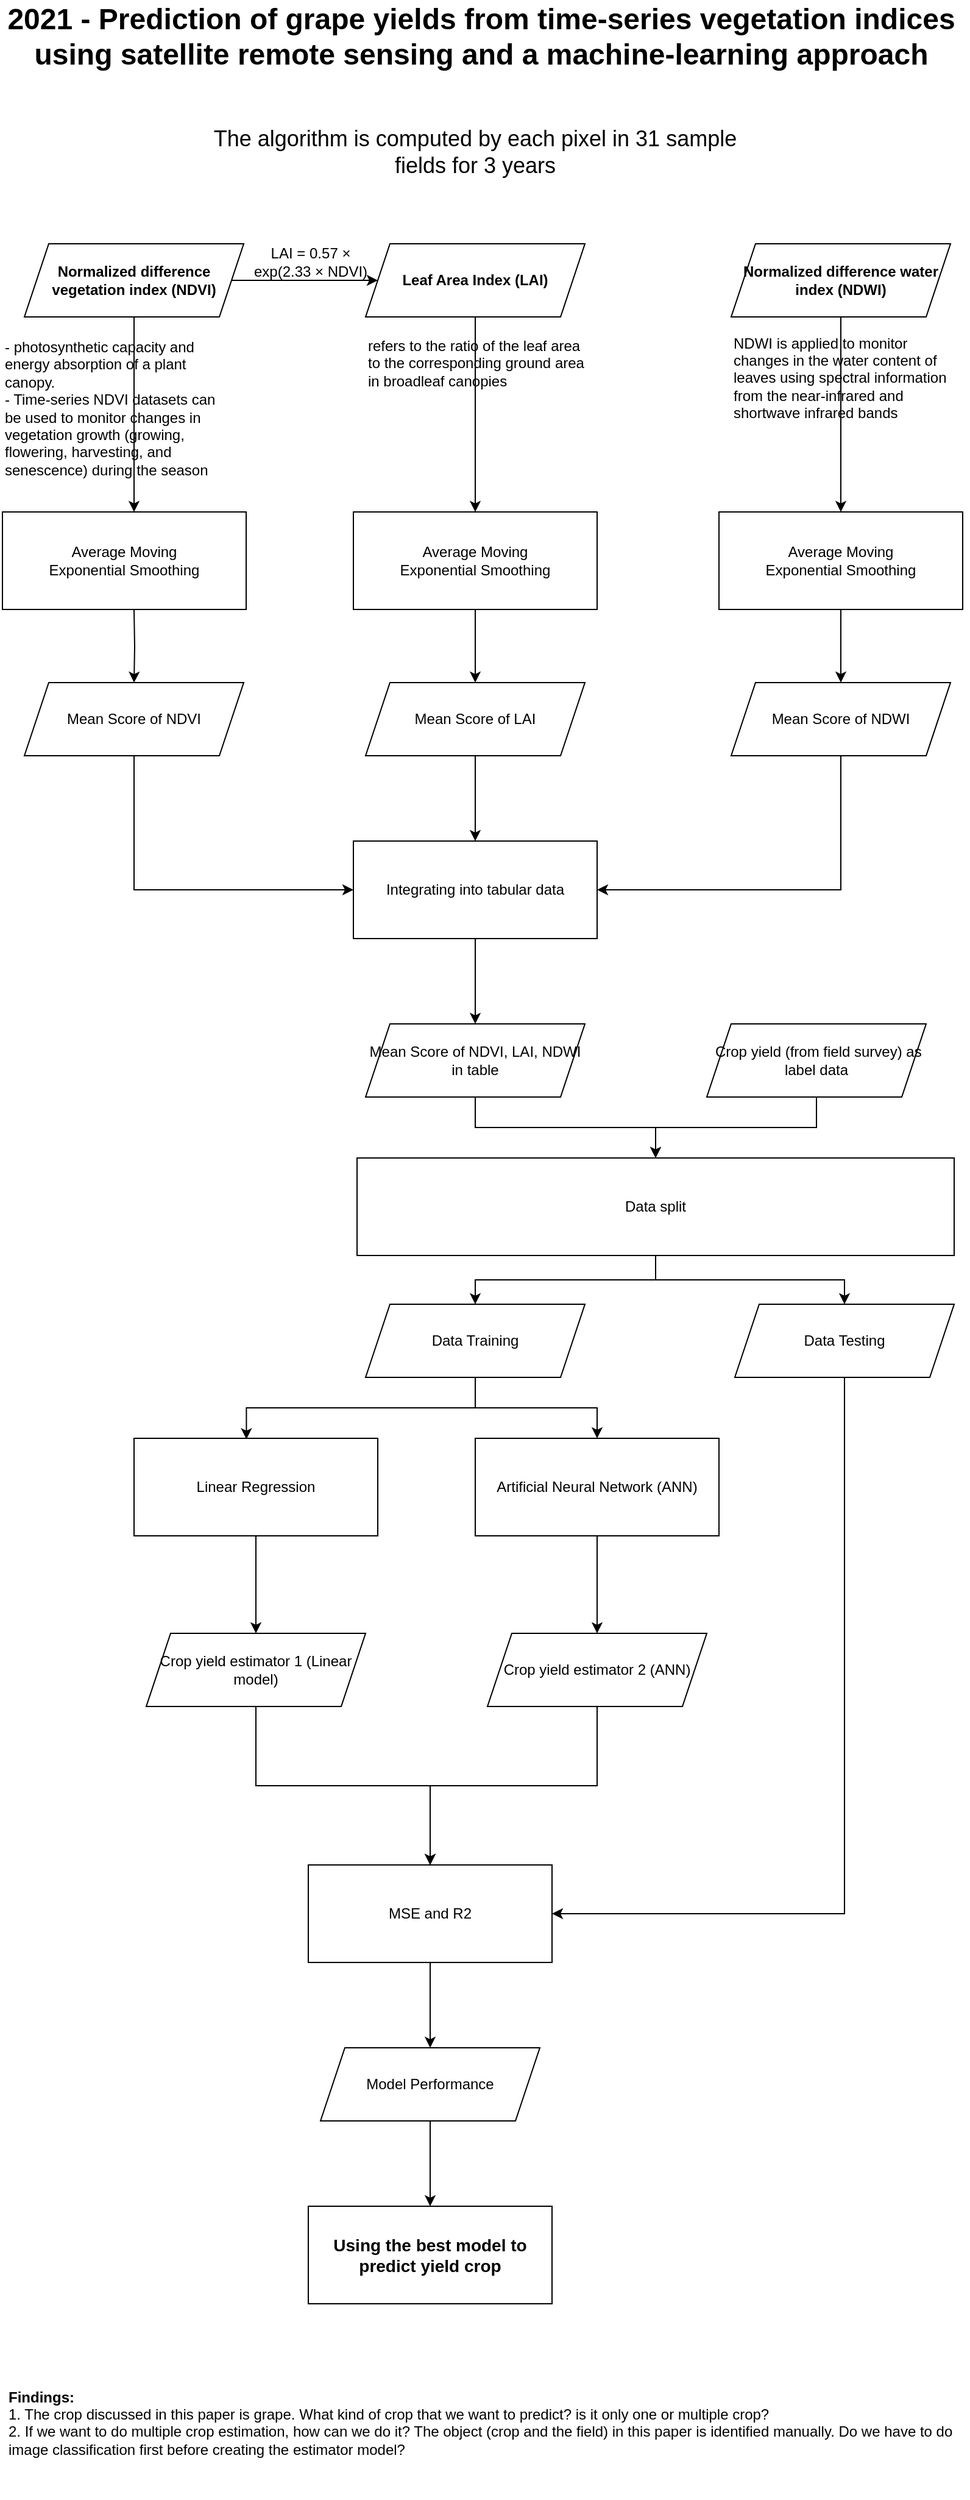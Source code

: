 <mxfile version="24.0.0" type="github">
  <diagram name="Halaman-1" id="EHIgtqP8dFPI097pj8Ck">
    <mxGraphModel dx="1518" dy="614" grid="1" gridSize="10" guides="1" tooltips="1" connect="1" arrows="1" fold="1" page="1" pageScale="1" pageWidth="827" pageHeight="1169" math="0" shadow="0">
      <root>
        <mxCell id="0" />
        <mxCell id="1" parent="0" />
        <mxCell id="98FvvaIvpQ1tqhCaDw4m-32" style="edgeStyle=orthogonalEdgeStyle;rounded=0;orthogonalLoop=1;jettySize=auto;html=1;exitX=1;exitY=0.5;exitDx=0;exitDy=0;" edge="1" parent="1" source="98FvvaIvpQ1tqhCaDw4m-2" target="98FvvaIvpQ1tqhCaDw4m-9">
          <mxGeometry relative="1" as="geometry" />
        </mxCell>
        <mxCell id="98FvvaIvpQ1tqhCaDw4m-36" style="edgeStyle=orthogonalEdgeStyle;rounded=0;orthogonalLoop=1;jettySize=auto;html=1;exitX=0.5;exitY=1;exitDx=0;exitDy=0;entryX=0.5;entryY=0;entryDx=0;entryDy=0;" edge="1" parent="1" source="98FvvaIvpQ1tqhCaDw4m-2">
          <mxGeometry relative="1" as="geometry">
            <mxPoint x="123" y="450" as="targetPoint" />
          </mxGeometry>
        </mxCell>
        <mxCell id="98FvvaIvpQ1tqhCaDw4m-2" value="&lt;b&gt;Normalized difference vegetation index (NDVI)&lt;/b&gt;" style="shape=parallelogram;perimeter=parallelogramPerimeter;whiteSpace=wrap;html=1;fixedSize=1;" vertex="1" parent="1">
          <mxGeometry x="33" y="230" width="180" height="60" as="geometry" />
        </mxCell>
        <mxCell id="98FvvaIvpQ1tqhCaDw4m-42" style="edgeStyle=orthogonalEdgeStyle;rounded=0;orthogonalLoop=1;jettySize=auto;html=1;exitX=0.5;exitY=1;exitDx=0;exitDy=0;entryX=0.5;entryY=0;entryDx=0;entryDy=0;" edge="1" parent="1" source="98FvvaIvpQ1tqhCaDw4m-9" target="98FvvaIvpQ1tqhCaDw4m-39">
          <mxGeometry relative="1" as="geometry" />
        </mxCell>
        <mxCell id="98FvvaIvpQ1tqhCaDw4m-9" value="&lt;b&gt;Leaf Area Index (LAI)&lt;/b&gt;" style="shape=parallelogram;perimeter=parallelogramPerimeter;whiteSpace=wrap;html=1;fixedSize=1;" vertex="1" parent="1">
          <mxGeometry x="313" y="230" width="180" height="60" as="geometry" />
        </mxCell>
        <mxCell id="98FvvaIvpQ1tqhCaDw4m-43" style="edgeStyle=orthogonalEdgeStyle;rounded=0;orthogonalLoop=1;jettySize=auto;html=1;exitX=0.5;exitY=1;exitDx=0;exitDy=0;entryX=0.5;entryY=0;entryDx=0;entryDy=0;" edge="1" parent="1" source="98FvvaIvpQ1tqhCaDw4m-13" target="98FvvaIvpQ1tqhCaDw4m-41">
          <mxGeometry relative="1" as="geometry" />
        </mxCell>
        <mxCell id="98FvvaIvpQ1tqhCaDw4m-13" value="&lt;b&gt;Normalized difference water index (NDWI)&lt;/b&gt;" style="shape=parallelogram;perimeter=parallelogramPerimeter;whiteSpace=wrap;html=1;fixedSize=1;" vertex="1" parent="1">
          <mxGeometry x="613" y="230" width="180" height="60" as="geometry" />
        </mxCell>
        <mxCell id="98FvvaIvpQ1tqhCaDw4m-30" value="&lt;span class=&quot;fontstyle0&quot;&gt;LAI &lt;/span&gt;&lt;span class=&quot;fontstyle2&quot;&gt;= &lt;/span&gt;&lt;span class=&quot;fontstyle0&quot;&gt;0&lt;/span&gt;&lt;span class=&quot;fontstyle3&quot;&gt;.&lt;/span&gt;&lt;span class=&quot;fontstyle0&quot;&gt;57 &lt;/span&gt;&lt;span class=&quot;fontstyle2&quot;&gt;× &lt;/span&gt;&lt;span class=&quot;fontstyle0&quot;&gt;exp&lt;/span&gt;&lt;span class=&quot;fontstyle2&quot;&gt;(&lt;/span&gt;&lt;span class=&quot;fontstyle0&quot;&gt;2&lt;/span&gt;&lt;span class=&quot;fontstyle3&quot;&gt;.&lt;/span&gt;&lt;span class=&quot;fontstyle0&quot;&gt;33 &lt;/span&gt;&lt;span class=&quot;fontstyle2&quot;&gt;× &lt;/span&gt;&lt;span class=&quot;fontstyle0&quot;&gt;NDVI&lt;/span&gt;&lt;span class=&quot;fontstyle2&quot;&gt;)&lt;/span&gt;" style="text;html=1;align=center;verticalAlign=middle;whiteSpace=wrap;rounded=0;" vertex="1" parent="1">
          <mxGeometry x="213" y="230" width="110" height="30" as="geometry" />
        </mxCell>
        <mxCell id="98FvvaIvpQ1tqhCaDw4m-26" value="&lt;span class=&quot;fontstyle0&quot;&gt;- photosynthetic capacity and energy absorption of a plant canopy.&lt;/span&gt;&lt;div&gt;&lt;div&gt;&lt;span class=&quot;fontstyle0&quot;&gt;&lt;span class=&quot;fontstyle0&quot;&gt;- Time-series NDVI datasets can be used to monitor changes in vegetation growth (growing, flowering, harvesting, and senescence) during the season&lt;/span&gt;&lt;br style=&quot;font-variant-numeric: normal; font-variant-east-asian: normal; font-variant-alternates: normal; font-variant-position: normal; line-height: normal; text-align: -webkit-auto; text-size-adjust: auto;&quot;&gt;&lt;/span&gt;&lt;/div&gt;&lt;/div&gt;" style="text;html=1;align=left;verticalAlign=middle;whiteSpace=wrap;rounded=0;" vertex="1" parent="1">
          <mxGeometry x="15" y="300" width="180" height="130" as="geometry" />
        </mxCell>
        <mxCell id="98FvvaIvpQ1tqhCaDw4m-45" style="edgeStyle=orthogonalEdgeStyle;rounded=0;orthogonalLoop=1;jettySize=auto;html=1;exitX=0.5;exitY=1;exitDx=0;exitDy=0;entryX=0.5;entryY=0;entryDx=0;entryDy=0;" edge="1" parent="1" target="98FvvaIvpQ1tqhCaDw4m-44">
          <mxGeometry relative="1" as="geometry">
            <mxPoint x="123" y="530" as="sourcePoint" />
          </mxGeometry>
        </mxCell>
        <mxCell id="98FvvaIvpQ1tqhCaDw4m-35" value="Average Moving&lt;div&gt;Exponential Smoothing&lt;/div&gt;" style="rounded=0;whiteSpace=wrap;html=1;" vertex="1" parent="1">
          <mxGeometry x="15" y="450" width="200" height="80" as="geometry" />
        </mxCell>
        <mxCell id="98FvvaIvpQ1tqhCaDw4m-33" value="&lt;div&gt;&lt;div&gt;&lt;span class=&quot;fontstyle0&quot;&gt;&lt;span class=&quot;fontstyle0&quot;&gt;NDWI is applied to monitor changes in the water content of leaves using spectral information from the near-infrared and shortwave infrared bands&lt;/span&gt;&lt;br style=&quot;font-variant-numeric: normal; font-variant-east-asian: normal; font-variant-alternates: normal; font-variant-position: normal; line-height: normal; text-align: -webkit-auto; text-size-adjust: auto;&quot;&gt;&lt;/span&gt;&lt;/div&gt;&lt;/div&gt;" style="text;html=1;align=left;verticalAlign=middle;whiteSpace=wrap;rounded=0;" vertex="1" parent="1">
          <mxGeometry x="613" y="300" width="180" height="80" as="geometry" />
        </mxCell>
        <mxCell id="98FvvaIvpQ1tqhCaDw4m-28" value="&lt;div&gt;&lt;div&gt;&lt;span class=&quot;fontstyle0&quot;&gt;&lt;span class=&quot;fontstyle0&quot;&gt;refers to the ratio of the leaf area to the corresponding ground area in broadleaf canopies&amp;nbsp;&lt;/span&gt; &lt;br/&gt;&lt;br style=&quot;font-variant-numeric: normal; font-variant-east-asian: normal; font-variant-alternates: normal; font-variant-position: normal; line-height: normal; text-align: -webkit-auto; text-size-adjust: auto;&quot;&gt;&lt;/span&gt;&lt;/div&gt;&lt;/div&gt;" style="text;html=1;align=left;verticalAlign=middle;whiteSpace=wrap;rounded=0;" vertex="1" parent="1">
          <mxGeometry x="313" y="300" width="180" height="70" as="geometry" />
        </mxCell>
        <mxCell id="98FvvaIvpQ1tqhCaDw4m-48" style="edgeStyle=orthogonalEdgeStyle;rounded=0;orthogonalLoop=1;jettySize=auto;html=1;exitX=0.5;exitY=1;exitDx=0;exitDy=0;entryX=0.5;entryY=0;entryDx=0;entryDy=0;" edge="1" parent="1" source="98FvvaIvpQ1tqhCaDw4m-39" target="98FvvaIvpQ1tqhCaDw4m-46">
          <mxGeometry relative="1" as="geometry" />
        </mxCell>
        <mxCell id="98FvvaIvpQ1tqhCaDw4m-39" value="Average Moving&lt;div&gt;Exponential Smoothing&lt;/div&gt;" style="rounded=0;whiteSpace=wrap;html=1;" vertex="1" parent="1">
          <mxGeometry x="303" y="450" width="200" height="80" as="geometry" />
        </mxCell>
        <mxCell id="98FvvaIvpQ1tqhCaDw4m-49" style="edgeStyle=orthogonalEdgeStyle;rounded=0;orthogonalLoop=1;jettySize=auto;html=1;exitX=0.5;exitY=1;exitDx=0;exitDy=0;entryX=0.5;entryY=0;entryDx=0;entryDy=0;" edge="1" parent="1" source="98FvvaIvpQ1tqhCaDw4m-41" target="98FvvaIvpQ1tqhCaDw4m-47">
          <mxGeometry relative="1" as="geometry" />
        </mxCell>
        <mxCell id="98FvvaIvpQ1tqhCaDw4m-41" value="Average Moving&lt;div&gt;Exponential Smoothing&lt;/div&gt;" style="rounded=0;whiteSpace=wrap;html=1;" vertex="1" parent="1">
          <mxGeometry x="603" y="450" width="200" height="80" as="geometry" />
        </mxCell>
        <mxCell id="98FvvaIvpQ1tqhCaDw4m-52" style="edgeStyle=orthogonalEdgeStyle;rounded=0;orthogonalLoop=1;jettySize=auto;html=1;exitX=0.5;exitY=1;exitDx=0;exitDy=0;entryX=0;entryY=0.5;entryDx=0;entryDy=0;" edge="1" parent="1" source="98FvvaIvpQ1tqhCaDw4m-44" target="98FvvaIvpQ1tqhCaDw4m-50">
          <mxGeometry relative="1" as="geometry" />
        </mxCell>
        <mxCell id="98FvvaIvpQ1tqhCaDw4m-44" value="Mean Score of NDVI" style="shape=parallelogram;perimeter=parallelogramPerimeter;whiteSpace=wrap;html=1;fixedSize=1;" vertex="1" parent="1">
          <mxGeometry x="33" y="590" width="180" height="60" as="geometry" />
        </mxCell>
        <mxCell id="98FvvaIvpQ1tqhCaDw4m-53" style="edgeStyle=orthogonalEdgeStyle;rounded=0;orthogonalLoop=1;jettySize=auto;html=1;exitX=0.5;exitY=1;exitDx=0;exitDy=0;entryX=0.5;entryY=0;entryDx=0;entryDy=0;" edge="1" parent="1" source="98FvvaIvpQ1tqhCaDw4m-46" target="98FvvaIvpQ1tqhCaDw4m-50">
          <mxGeometry relative="1" as="geometry" />
        </mxCell>
        <mxCell id="98FvvaIvpQ1tqhCaDw4m-46" value="Mean Score of LAI" style="shape=parallelogram;perimeter=parallelogramPerimeter;whiteSpace=wrap;html=1;fixedSize=1;" vertex="1" parent="1">
          <mxGeometry x="313" y="590" width="180" height="60" as="geometry" />
        </mxCell>
        <mxCell id="98FvvaIvpQ1tqhCaDw4m-54" style="edgeStyle=orthogonalEdgeStyle;rounded=0;orthogonalLoop=1;jettySize=auto;html=1;exitX=0.5;exitY=1;exitDx=0;exitDy=0;entryX=1;entryY=0.5;entryDx=0;entryDy=0;" edge="1" parent="1" source="98FvvaIvpQ1tqhCaDw4m-47" target="98FvvaIvpQ1tqhCaDw4m-50">
          <mxGeometry relative="1" as="geometry" />
        </mxCell>
        <mxCell id="98FvvaIvpQ1tqhCaDw4m-47" value="Mean Score of NDWI" style="shape=parallelogram;perimeter=parallelogramPerimeter;whiteSpace=wrap;html=1;fixedSize=1;" vertex="1" parent="1">
          <mxGeometry x="613" y="590" width="180" height="60" as="geometry" />
        </mxCell>
        <mxCell id="98FvvaIvpQ1tqhCaDw4m-55" style="edgeStyle=orthogonalEdgeStyle;rounded=0;orthogonalLoop=1;jettySize=auto;html=1;exitX=0.5;exitY=1;exitDx=0;exitDy=0;" edge="1" parent="1" source="98FvvaIvpQ1tqhCaDw4m-50">
          <mxGeometry relative="1" as="geometry">
            <mxPoint x="403" y="870" as="targetPoint" />
          </mxGeometry>
        </mxCell>
        <mxCell id="98FvvaIvpQ1tqhCaDw4m-50" value="Integrating into tabular data" style="rounded=0;whiteSpace=wrap;html=1;" vertex="1" parent="1">
          <mxGeometry x="303" y="720" width="200" height="80" as="geometry" />
        </mxCell>
        <mxCell id="98FvvaIvpQ1tqhCaDw4m-76" style="edgeStyle=orthogonalEdgeStyle;rounded=0;orthogonalLoop=1;jettySize=auto;html=1;exitX=0.5;exitY=1;exitDx=0;exitDy=0;entryX=0.5;entryY=0;entryDx=0;entryDy=0;" edge="1" parent="1" source="98FvvaIvpQ1tqhCaDw4m-51" target="98FvvaIvpQ1tqhCaDw4m-67">
          <mxGeometry relative="1" as="geometry" />
        </mxCell>
        <mxCell id="98FvvaIvpQ1tqhCaDw4m-51" value="&amp;nbsp;Crop yield (from field survey) as label data" style="shape=parallelogram;perimeter=parallelogramPerimeter;whiteSpace=wrap;html=1;fixedSize=1;" vertex="1" parent="1">
          <mxGeometry x="593" y="870" width="180" height="60" as="geometry" />
        </mxCell>
        <mxCell id="98FvvaIvpQ1tqhCaDw4m-70" style="edgeStyle=orthogonalEdgeStyle;rounded=0;orthogonalLoop=1;jettySize=auto;html=1;exitX=0.5;exitY=1;exitDx=0;exitDy=0;entryX=0.5;entryY=0;entryDx=0;entryDy=0;" edge="1" parent="1" source="98FvvaIvpQ1tqhCaDw4m-56" target="98FvvaIvpQ1tqhCaDw4m-67">
          <mxGeometry relative="1" as="geometry" />
        </mxCell>
        <mxCell id="98FvvaIvpQ1tqhCaDw4m-56" value="Mean Score of NDVI, LAI, NDWI in table" style="shape=parallelogram;perimeter=parallelogramPerimeter;whiteSpace=wrap;html=1;fixedSize=1;" vertex="1" parent="1">
          <mxGeometry x="313" y="870" width="180" height="60" as="geometry" />
        </mxCell>
        <mxCell id="98FvvaIvpQ1tqhCaDw4m-66" style="edgeStyle=orthogonalEdgeStyle;rounded=0;orthogonalLoop=1;jettySize=auto;html=1;exitX=0.5;exitY=1;exitDx=0;exitDy=0;entryX=0.5;entryY=0;entryDx=0;entryDy=0;" edge="1" parent="1" source="98FvvaIvpQ1tqhCaDw4m-57" target="98FvvaIvpQ1tqhCaDw4m-63">
          <mxGeometry relative="1" as="geometry" />
        </mxCell>
        <mxCell id="98FvvaIvpQ1tqhCaDw4m-57" value="Linear Regression" style="rounded=0;whiteSpace=wrap;html=1;" vertex="1" parent="1">
          <mxGeometry x="123" y="1210" width="200" height="80" as="geometry" />
        </mxCell>
        <mxCell id="98FvvaIvpQ1tqhCaDw4m-65" style="edgeStyle=orthogonalEdgeStyle;rounded=0;orthogonalLoop=1;jettySize=auto;html=1;exitX=0.5;exitY=1;exitDx=0;exitDy=0;entryX=0.5;entryY=0;entryDx=0;entryDy=0;" edge="1" parent="1" source="98FvvaIvpQ1tqhCaDw4m-58" target="98FvvaIvpQ1tqhCaDw4m-64">
          <mxGeometry relative="1" as="geometry" />
        </mxCell>
        <mxCell id="98FvvaIvpQ1tqhCaDw4m-58" value="Artificial Neural Network (ANN)" style="rounded=0;whiteSpace=wrap;html=1;" vertex="1" parent="1">
          <mxGeometry x="403" y="1210" width="200" height="80" as="geometry" />
        </mxCell>
        <mxCell id="98FvvaIvpQ1tqhCaDw4m-82" style="edgeStyle=orthogonalEdgeStyle;rounded=0;orthogonalLoop=1;jettySize=auto;html=1;exitX=0.5;exitY=1;exitDx=0;exitDy=0;entryX=0.5;entryY=0;entryDx=0;entryDy=0;" edge="1" parent="1" source="98FvvaIvpQ1tqhCaDw4m-63" target="98FvvaIvpQ1tqhCaDw4m-81">
          <mxGeometry relative="1" as="geometry" />
        </mxCell>
        <mxCell id="98FvvaIvpQ1tqhCaDw4m-63" value="Crop yield estimator 1 (Linear model)" style="shape=parallelogram;perimeter=parallelogramPerimeter;whiteSpace=wrap;html=1;fixedSize=1;" vertex="1" parent="1">
          <mxGeometry x="133" y="1370" width="180" height="60" as="geometry" />
        </mxCell>
        <mxCell id="98FvvaIvpQ1tqhCaDw4m-83" style="edgeStyle=orthogonalEdgeStyle;rounded=0;orthogonalLoop=1;jettySize=auto;html=1;exitX=0.5;exitY=1;exitDx=0;exitDy=0;entryX=0.5;entryY=0;entryDx=0;entryDy=0;" edge="1" parent="1" source="98FvvaIvpQ1tqhCaDw4m-64" target="98FvvaIvpQ1tqhCaDw4m-81">
          <mxGeometry relative="1" as="geometry">
            <mxPoint x="366" y="1500" as="targetPoint" />
          </mxGeometry>
        </mxCell>
        <mxCell id="98FvvaIvpQ1tqhCaDw4m-64" value="Crop yield estimator 2 (ANN)" style="shape=parallelogram;perimeter=parallelogramPerimeter;whiteSpace=wrap;html=1;fixedSize=1;" vertex="1" parent="1">
          <mxGeometry x="413" y="1370" width="180" height="60" as="geometry" />
        </mxCell>
        <mxCell id="98FvvaIvpQ1tqhCaDw4m-84" style="edgeStyle=orthogonalEdgeStyle;rounded=0;orthogonalLoop=1;jettySize=auto;html=1;exitX=0.5;exitY=1;exitDx=0;exitDy=0;entryX=0.5;entryY=0;entryDx=0;entryDy=0;" edge="1" parent="1" source="98FvvaIvpQ1tqhCaDw4m-67" target="98FvvaIvpQ1tqhCaDw4m-77">
          <mxGeometry relative="1" as="geometry" />
        </mxCell>
        <mxCell id="98FvvaIvpQ1tqhCaDw4m-85" style="edgeStyle=orthogonalEdgeStyle;rounded=0;orthogonalLoop=1;jettySize=auto;html=1;exitX=0.5;exitY=1;exitDx=0;exitDy=0;entryX=0.5;entryY=0;entryDx=0;entryDy=0;" edge="1" parent="1" source="98FvvaIvpQ1tqhCaDw4m-67" target="98FvvaIvpQ1tqhCaDw4m-78">
          <mxGeometry relative="1" as="geometry" />
        </mxCell>
        <mxCell id="98FvvaIvpQ1tqhCaDw4m-67" value="Data split" style="rounded=0;whiteSpace=wrap;html=1;" vertex="1" parent="1">
          <mxGeometry x="306" y="980" width="490" height="80" as="geometry" />
        </mxCell>
        <mxCell id="98FvvaIvpQ1tqhCaDw4m-80" style="edgeStyle=orthogonalEdgeStyle;rounded=0;orthogonalLoop=1;jettySize=auto;html=1;exitX=0.5;exitY=1;exitDx=0;exitDy=0;entryX=0.5;entryY=0;entryDx=0;entryDy=0;" edge="1" parent="1" source="98FvvaIvpQ1tqhCaDw4m-77" target="98FvvaIvpQ1tqhCaDw4m-58">
          <mxGeometry relative="1" as="geometry" />
        </mxCell>
        <mxCell id="98FvvaIvpQ1tqhCaDw4m-77" value="Data Training" style="shape=parallelogram;perimeter=parallelogramPerimeter;whiteSpace=wrap;html=1;fixedSize=1;" vertex="1" parent="1">
          <mxGeometry x="313" y="1100" width="180" height="60" as="geometry" />
        </mxCell>
        <mxCell id="98FvvaIvpQ1tqhCaDw4m-86" style="edgeStyle=orthogonalEdgeStyle;rounded=0;orthogonalLoop=1;jettySize=auto;html=1;exitX=0.5;exitY=1;exitDx=0;exitDy=0;entryX=1;entryY=0.5;entryDx=0;entryDy=0;" edge="1" parent="1" source="98FvvaIvpQ1tqhCaDw4m-78" target="98FvvaIvpQ1tqhCaDw4m-81">
          <mxGeometry relative="1" as="geometry" />
        </mxCell>
        <mxCell id="98FvvaIvpQ1tqhCaDw4m-78" value="Data Testing" style="shape=parallelogram;perimeter=parallelogramPerimeter;whiteSpace=wrap;html=1;fixedSize=1;" vertex="1" parent="1">
          <mxGeometry x="616" y="1100" width="180" height="60" as="geometry" />
        </mxCell>
        <mxCell id="98FvvaIvpQ1tqhCaDw4m-79" style="edgeStyle=orthogonalEdgeStyle;rounded=0;orthogonalLoop=1;jettySize=auto;html=1;exitX=0.5;exitY=1;exitDx=0;exitDy=0;entryX=0.461;entryY=0.009;entryDx=0;entryDy=0;entryPerimeter=0;" edge="1" parent="1" source="98FvvaIvpQ1tqhCaDw4m-77" target="98FvvaIvpQ1tqhCaDw4m-57">
          <mxGeometry relative="1" as="geometry" />
        </mxCell>
        <mxCell id="98FvvaIvpQ1tqhCaDw4m-88" style="edgeStyle=orthogonalEdgeStyle;rounded=0;orthogonalLoop=1;jettySize=auto;html=1;exitX=0.5;exitY=1;exitDx=0;exitDy=0;entryX=0.5;entryY=0;entryDx=0;entryDy=0;" edge="1" parent="1" source="98FvvaIvpQ1tqhCaDw4m-81" target="98FvvaIvpQ1tqhCaDw4m-87">
          <mxGeometry relative="1" as="geometry" />
        </mxCell>
        <mxCell id="98FvvaIvpQ1tqhCaDw4m-81" value="MSE and R2" style="rounded=0;whiteSpace=wrap;html=1;" vertex="1" parent="1">
          <mxGeometry x="266" y="1560" width="200" height="80" as="geometry" />
        </mxCell>
        <mxCell id="98FvvaIvpQ1tqhCaDw4m-92" style="edgeStyle=orthogonalEdgeStyle;rounded=0;orthogonalLoop=1;jettySize=auto;html=1;exitX=0.5;exitY=1;exitDx=0;exitDy=0;entryX=0.5;entryY=0;entryDx=0;entryDy=0;" edge="1" parent="1" source="98FvvaIvpQ1tqhCaDw4m-87" target="98FvvaIvpQ1tqhCaDw4m-91">
          <mxGeometry relative="1" as="geometry" />
        </mxCell>
        <mxCell id="98FvvaIvpQ1tqhCaDw4m-87" value="Model Performance" style="shape=parallelogram;perimeter=parallelogramPerimeter;whiteSpace=wrap;html=1;fixedSize=1;" vertex="1" parent="1">
          <mxGeometry x="276" y="1710" width="180" height="60" as="geometry" />
        </mxCell>
        <mxCell id="98FvvaIvpQ1tqhCaDw4m-89" value="&lt;font style=&quot;font-size: 24px;&quot;&gt;2021 - Prediction of grape yields from time-series vegetation indices using satellite remote sensing and a machine-learning approach&lt;/font&gt;" style="text;html=1;align=center;verticalAlign=middle;whiteSpace=wrap;rounded=0;fontStyle=1" vertex="1" parent="1">
          <mxGeometry x="13" y="30" width="790" height="60" as="geometry" />
        </mxCell>
        <mxCell id="98FvvaIvpQ1tqhCaDw4m-90" value="&lt;font style=&quot;font-size: 18px;&quot;&gt;The algorithm is computed by each pixel in 31 sample fields for 3 years&lt;/font&gt;" style="text;html=1;align=center;verticalAlign=middle;whiteSpace=wrap;rounded=0;" vertex="1" parent="1">
          <mxGeometry x="187" y="140" width="432" height="30" as="geometry" />
        </mxCell>
        <mxCell id="98FvvaIvpQ1tqhCaDw4m-91" value="&lt;font style=&quot;font-size: 14px;&quot;&gt;Using the best model to predict yield crop&lt;/font&gt;" style="rounded=0;whiteSpace=wrap;html=1;fontStyle=1" vertex="1" parent="1">
          <mxGeometry x="266" y="1840" width="200" height="80" as="geometry" />
        </mxCell>
        <mxCell id="98FvvaIvpQ1tqhCaDw4m-93" value="&lt;b&gt;Findings:&lt;/b&gt;&lt;br&gt;&lt;div&gt;1. The crop discussed in this paper is grape. What kind of crop that we want to predict? is it only one or multiple crop?&lt;br&gt;2. If we want to do multiple crop estimation, how can we do it? The object (crop and the field) in this paper is identified manually. Do we have to do image classification first before creating the estimator model?&lt;br&gt;&lt;/div&gt;&lt;div&gt;&lt;br&gt;&lt;/div&gt;" style="text;html=1;align=left;verticalAlign=middle;whiteSpace=wrap;rounded=0;" vertex="1" parent="1">
          <mxGeometry x="18" y="1970" width="790" height="110" as="geometry" />
        </mxCell>
      </root>
    </mxGraphModel>
  </diagram>
</mxfile>
